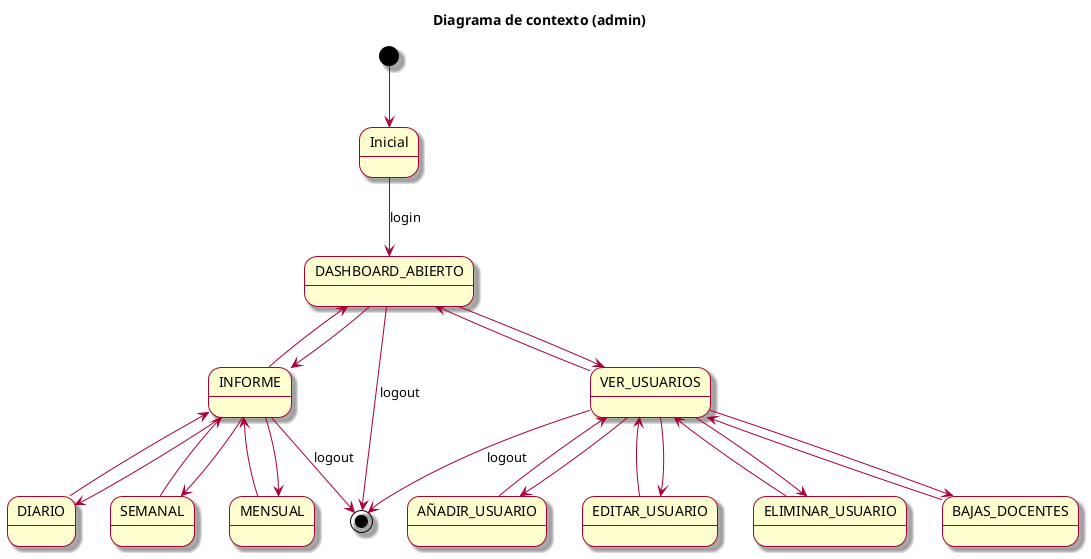 @startuml Diagrama Contexto (administrador)

skin rose
title Diagrama de contexto (admin)

[*] -->  Inicial

Inicial -d-> DASHBOARD_ABIERTO : login

DASHBOARD_ABIERTO --> VER_USUARIOS
DASHBOARD_ABIERTO <-- VER_USUARIOS

VER_USUARIOS <-- AÑADIR_USUARIO
VER_USUARIOS <-- EDITAR_USUARIO
VER_USUARIOS <-- ELIMINAR_USUARIO
VER_USUARIOS <-- BAJAS_DOCENTES

VER_USUARIOS --> AÑADIR_USUARIO
VER_USUARIOS --> EDITAR_USUARIO
VER_USUARIOS --> ELIMINAR_USUARIO
VER_USUARIOS --> BAJAS_DOCENTES

DASHBOARD_ABIERTO --> INFORME
DASHBOARD_ABIERTO <-- INFORME

INFORME --> DIARIO
INFORME --> SEMANAL
INFORME --> MENSUAL

INFORME <-- DIARIO
INFORME <-- SEMANAL
INFORME <-- MENSUAL


DASHBOARD_ABIERTO --> [*] : logout
VER_USUARIOS --> [*] : logout
INFORME --> [*] : logout


@enduml